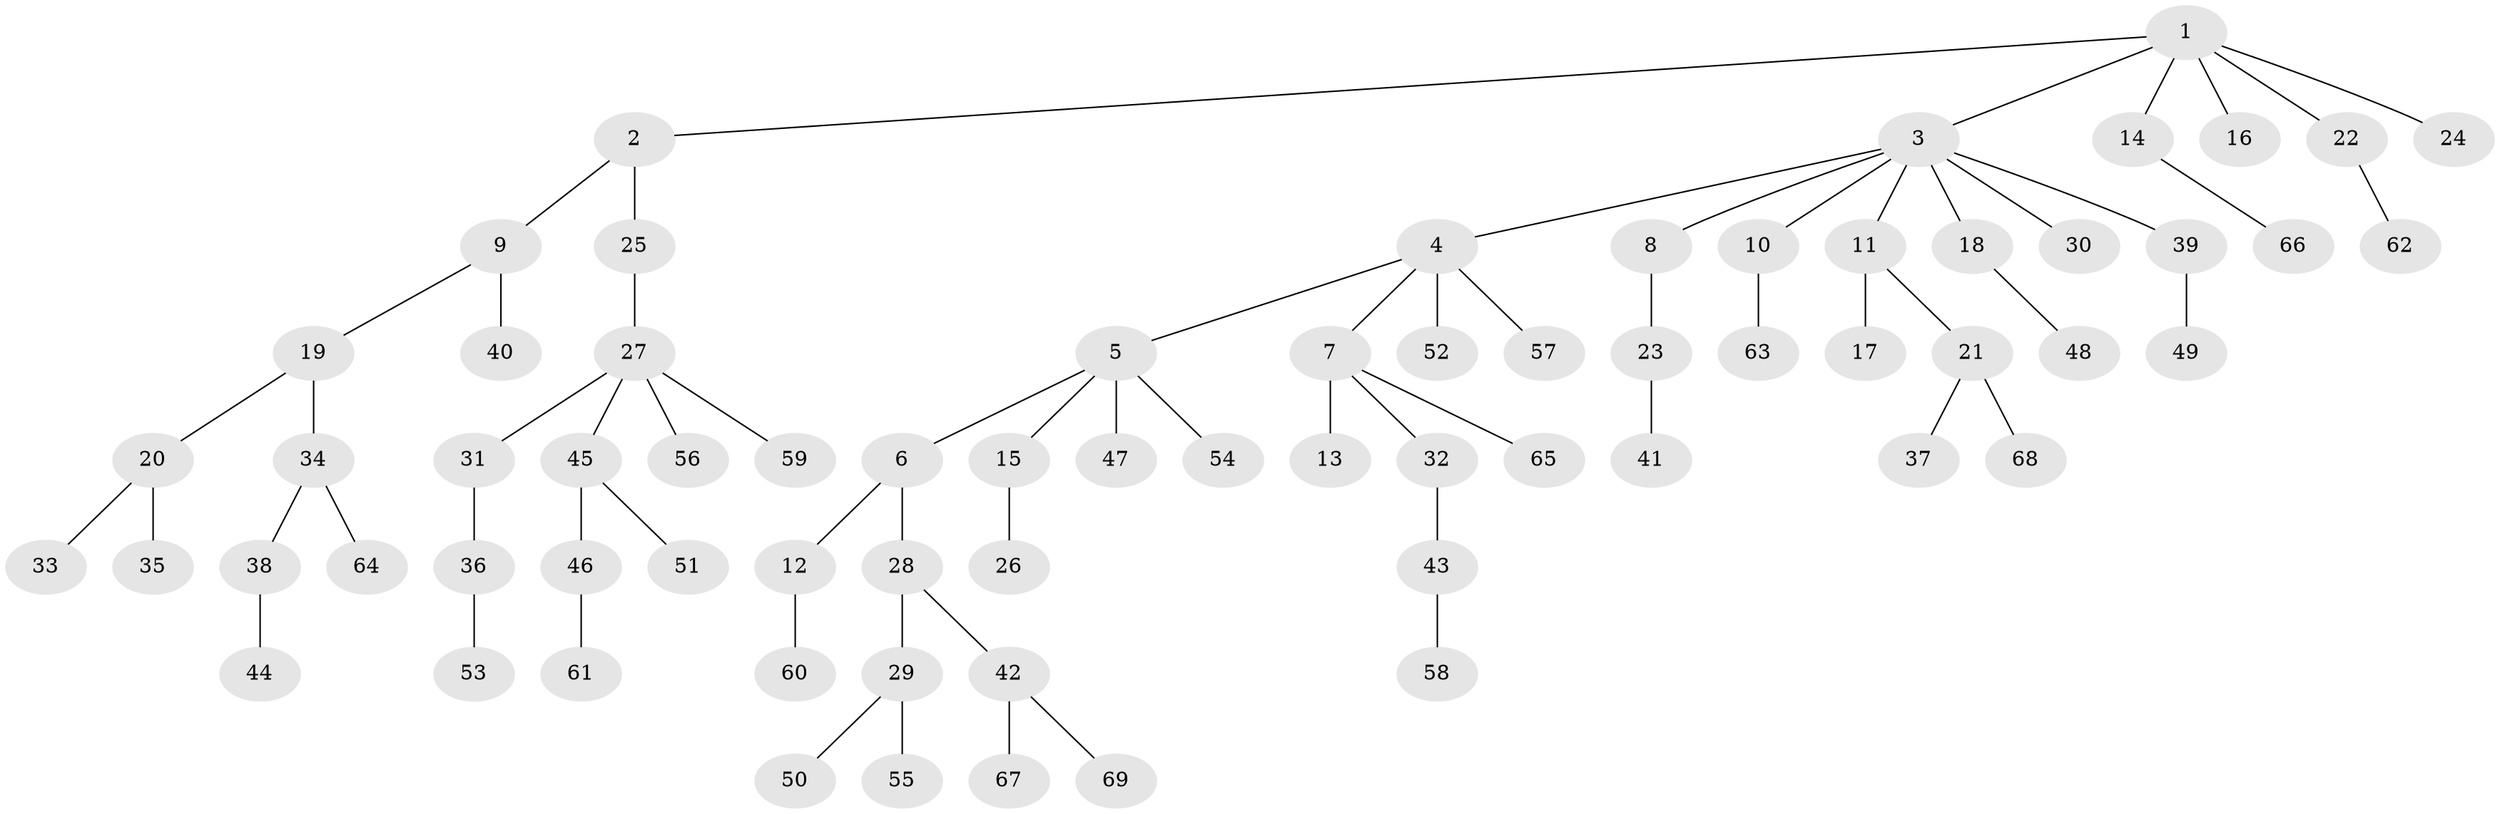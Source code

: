 // Generated by graph-tools (version 1.1) at 2025/02/03/09/25 03:02:16]
// undirected, 69 vertices, 68 edges
graph export_dot {
graph [start="1"]
  node [color=gray90,style=filled];
  1;
  2;
  3;
  4;
  5;
  6;
  7;
  8;
  9;
  10;
  11;
  12;
  13;
  14;
  15;
  16;
  17;
  18;
  19;
  20;
  21;
  22;
  23;
  24;
  25;
  26;
  27;
  28;
  29;
  30;
  31;
  32;
  33;
  34;
  35;
  36;
  37;
  38;
  39;
  40;
  41;
  42;
  43;
  44;
  45;
  46;
  47;
  48;
  49;
  50;
  51;
  52;
  53;
  54;
  55;
  56;
  57;
  58;
  59;
  60;
  61;
  62;
  63;
  64;
  65;
  66;
  67;
  68;
  69;
  1 -- 2;
  1 -- 3;
  1 -- 14;
  1 -- 16;
  1 -- 22;
  1 -- 24;
  2 -- 9;
  2 -- 25;
  3 -- 4;
  3 -- 8;
  3 -- 10;
  3 -- 11;
  3 -- 18;
  3 -- 30;
  3 -- 39;
  4 -- 5;
  4 -- 7;
  4 -- 52;
  4 -- 57;
  5 -- 6;
  5 -- 15;
  5 -- 47;
  5 -- 54;
  6 -- 12;
  6 -- 28;
  7 -- 13;
  7 -- 32;
  7 -- 65;
  8 -- 23;
  9 -- 19;
  9 -- 40;
  10 -- 63;
  11 -- 17;
  11 -- 21;
  12 -- 60;
  14 -- 66;
  15 -- 26;
  18 -- 48;
  19 -- 20;
  19 -- 34;
  20 -- 33;
  20 -- 35;
  21 -- 37;
  21 -- 68;
  22 -- 62;
  23 -- 41;
  25 -- 27;
  27 -- 31;
  27 -- 45;
  27 -- 56;
  27 -- 59;
  28 -- 29;
  28 -- 42;
  29 -- 50;
  29 -- 55;
  31 -- 36;
  32 -- 43;
  34 -- 38;
  34 -- 64;
  36 -- 53;
  38 -- 44;
  39 -- 49;
  42 -- 67;
  42 -- 69;
  43 -- 58;
  45 -- 46;
  45 -- 51;
  46 -- 61;
}
